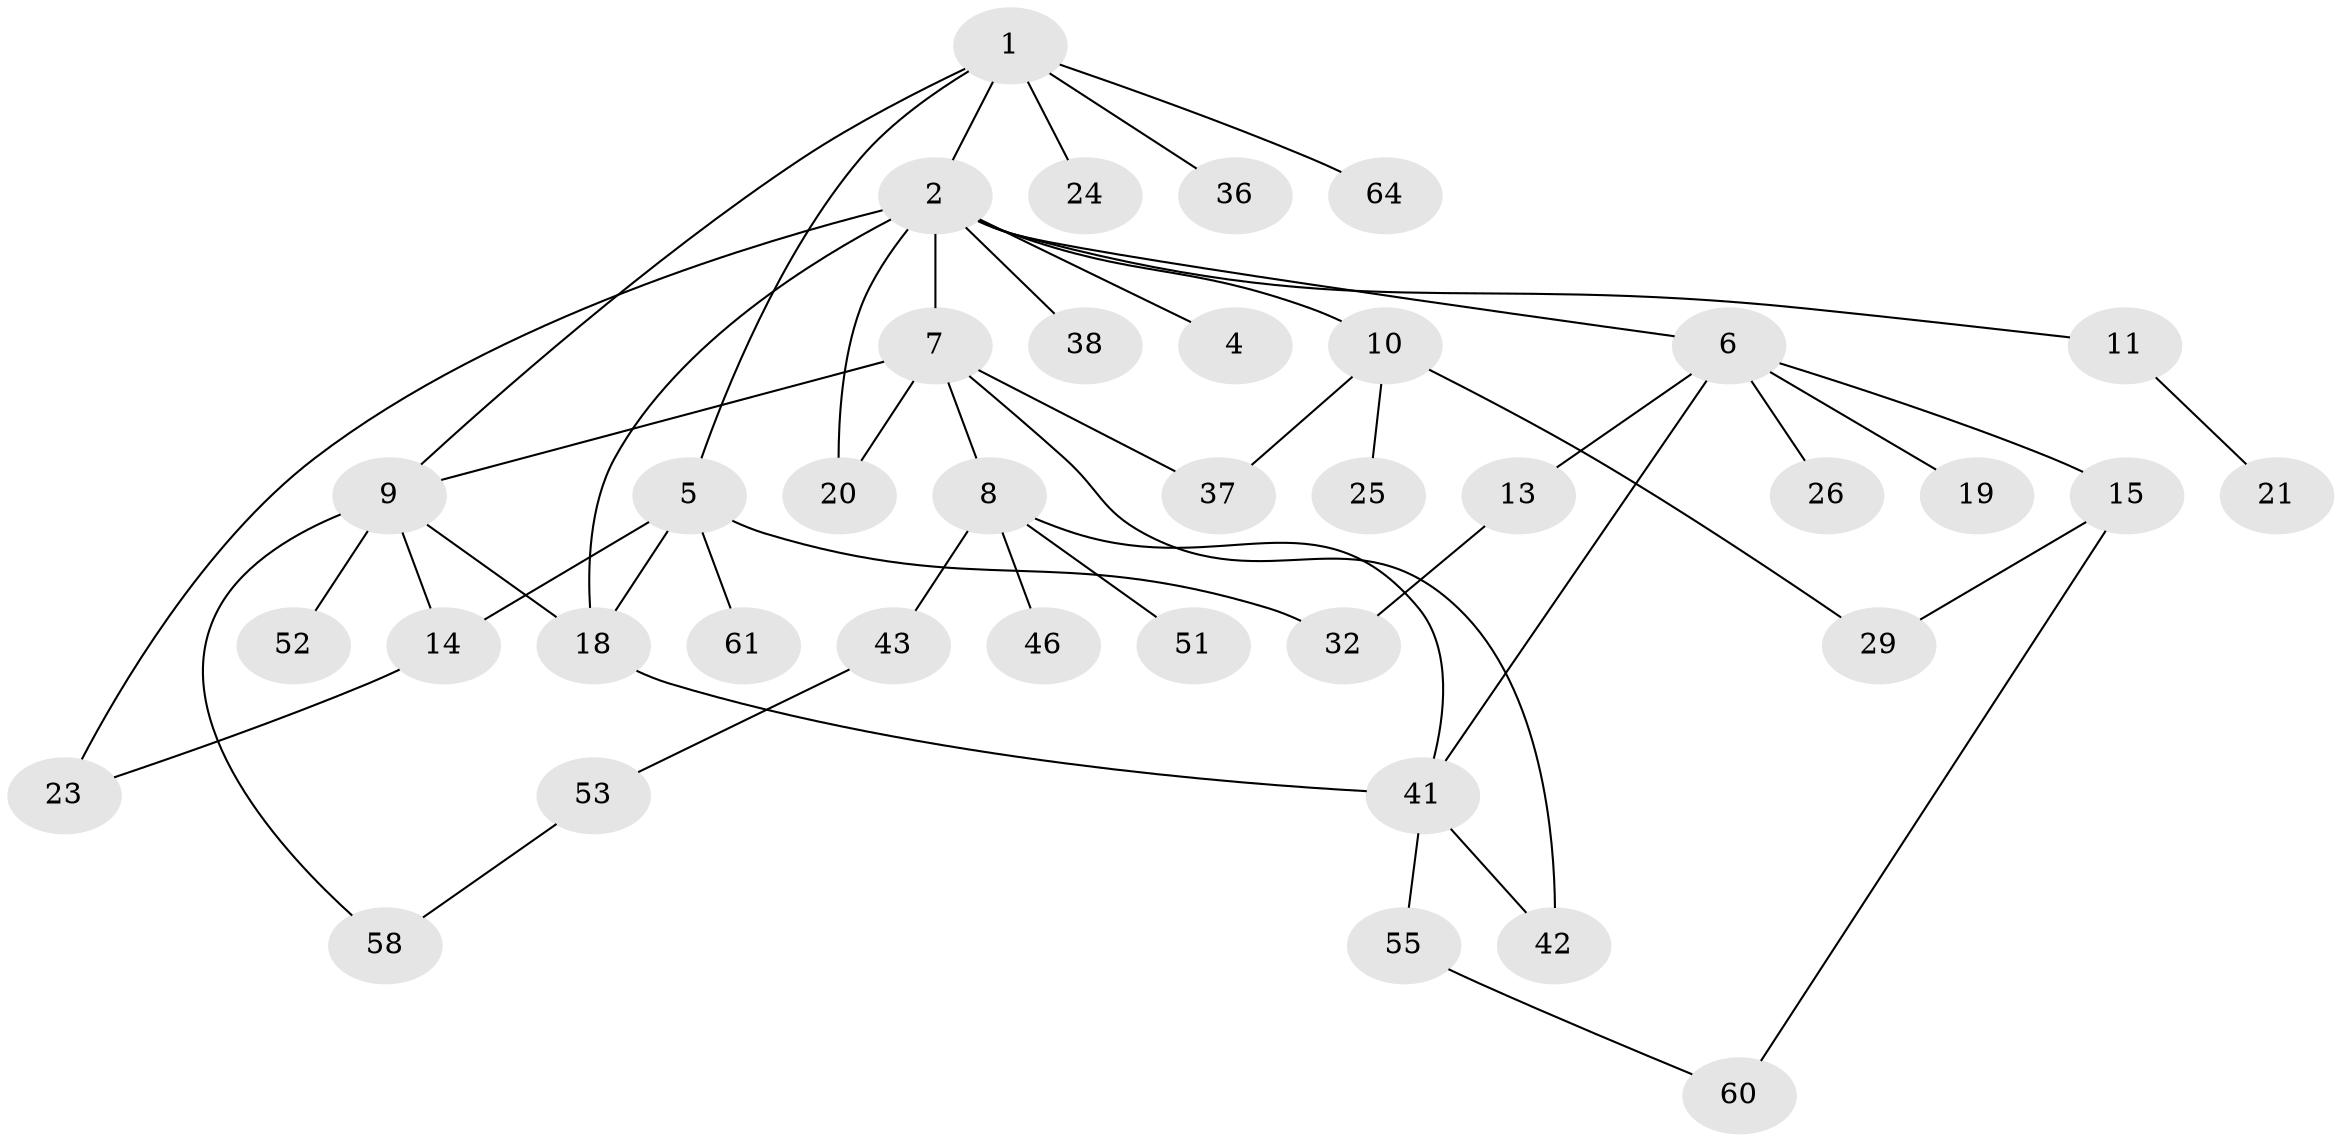// original degree distribution, {6: 0.046875, 5: 0.046875, 1: 0.25, 7: 0.015625, 3: 0.1875, 4: 0.046875, 2: 0.40625}
// Generated by graph-tools (version 1.1) at 2025/17/03/04/25 18:17:04]
// undirected, 38 vertices, 51 edges
graph export_dot {
graph [start="1"]
  node [color=gray90,style=filled];
  1;
  2 [super="+3+16"];
  4;
  5 [super="+27"];
  6;
  7 [super="+39+47"];
  8 [super="+12"];
  9 [super="+33+56"];
  10;
  11 [super="+17"];
  13;
  14 [super="+31"];
  15;
  18 [super="+49"];
  19 [super="+30"];
  20;
  21;
  23 [super="+35"];
  24;
  25 [super="+34"];
  26;
  29 [super="+40+45"];
  32;
  36;
  37;
  38;
  41 [super="+54+44"];
  42;
  43;
  46;
  51;
  52;
  53;
  55;
  58 [super="+62"];
  60 [super="+63"];
  61;
  64;
  1 -- 2;
  1 -- 5;
  1 -- 24;
  1 -- 36;
  1 -- 64;
  1 -- 9;
  2 -- 4;
  2 -- 7;
  2 -- 10;
  2 -- 23;
  2 -- 38;
  2 -- 6;
  2 -- 11;
  2 -- 20;
  2 -- 18;
  5 -- 14;
  5 -- 18;
  5 -- 32;
  5 -- 61;
  6 -- 13;
  6 -- 15;
  6 -- 19;
  6 -- 26;
  6 -- 41;
  7 -- 8 [weight=2];
  7 -- 9;
  7 -- 42;
  7 -- 20;
  7 -- 37;
  8 -- 51;
  8 -- 41;
  8 -- 43;
  8 -- 46;
  9 -- 58;
  9 -- 52;
  9 -- 14;
  9 -- 18;
  10 -- 25;
  10 -- 29;
  10 -- 37;
  11 -- 21;
  13 -- 32;
  14 -- 23;
  15 -- 60;
  15 -- 29;
  18 -- 41;
  41 -- 55;
  41 -- 42;
  43 -- 53;
  53 -- 58;
  55 -- 60;
}
